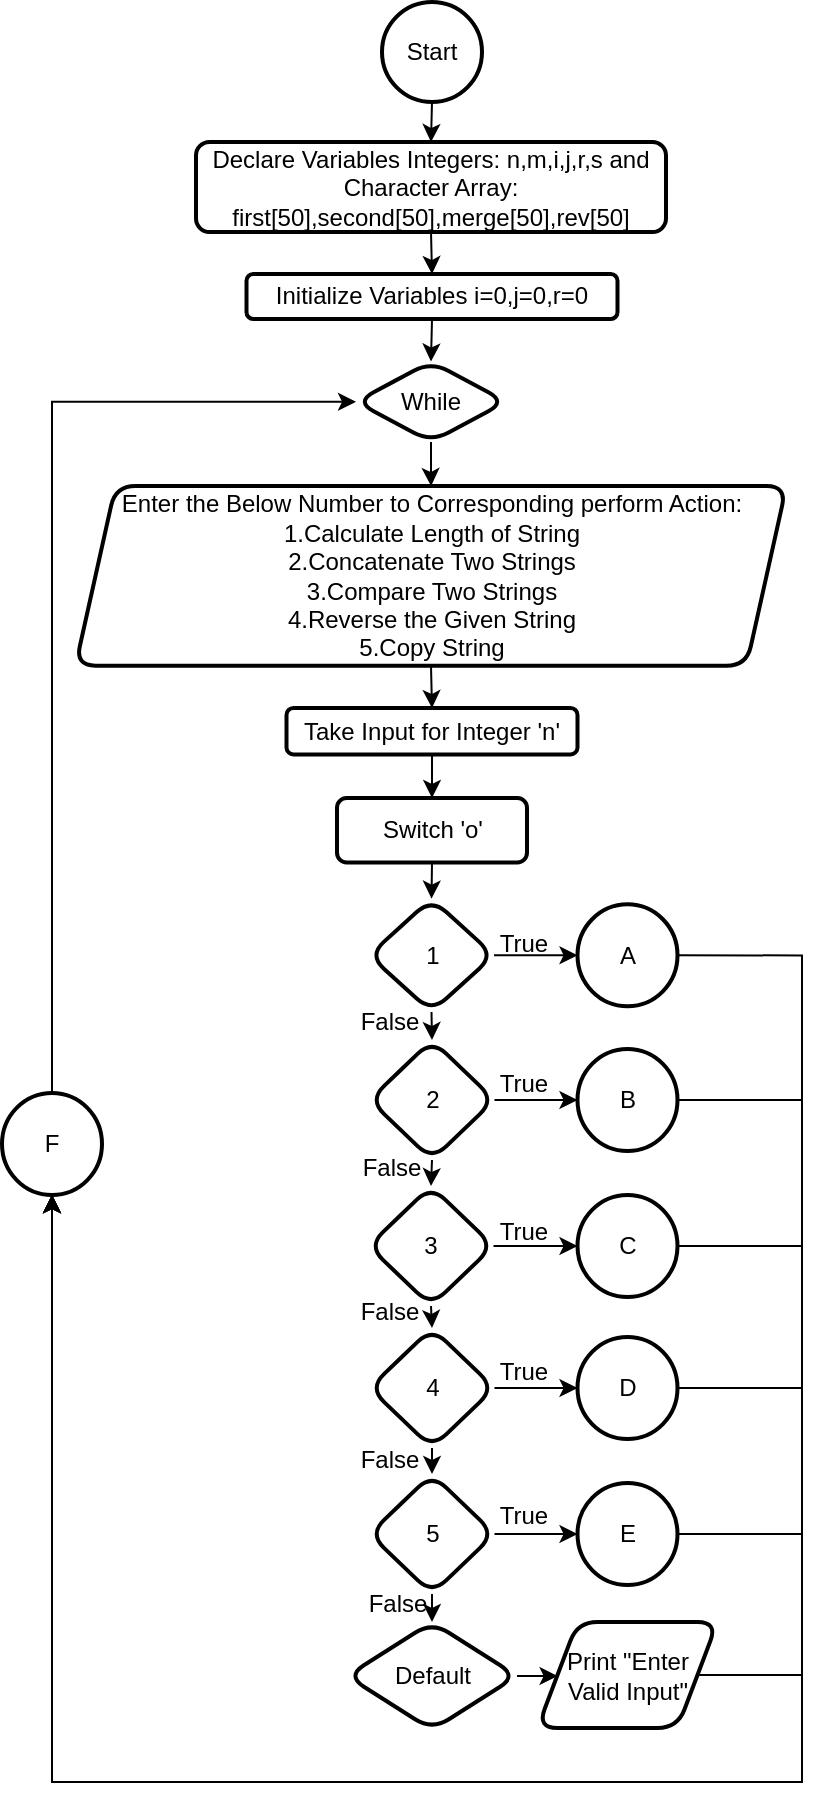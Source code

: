<mxfile version="16.5.4" type="device"><diagram id="HDeSncHY4DlEda7mo2Mg" name="Page-1"><mxGraphModel dx="1038" dy="1613" grid="1" gridSize="10" guides="1" tooltips="1" connect="1" arrows="1" fold="1" page="1" pageScale="1" pageWidth="850" pageHeight="1100" math="0" shadow="0"><root><mxCell id="0"/><mxCell id="1" parent="0"/><mxCell id="0V9fUmsS-bs4Z4G7Tsuo-4" style="edgeStyle=orthogonalEdgeStyle;rounded=0;orthogonalLoop=1;jettySize=auto;html=1;exitX=0.5;exitY=1;exitDx=0;exitDy=0;exitPerimeter=0;entryX=0.5;entryY=0;entryDx=0;entryDy=0;" parent="1" source="0V9fUmsS-bs4Z4G7Tsuo-1" target="0V9fUmsS-bs4Z4G7Tsuo-2" edge="1"><mxGeometry relative="1" as="geometry"/></mxCell><mxCell id="0V9fUmsS-bs4Z4G7Tsuo-1" value="Start" style="strokeWidth=2;html=1;shape=mxgraph.flowchart.start_2;whiteSpace=wrap;" parent="1" vertex="1"><mxGeometry x="390" y="-10" width="50" height="50" as="geometry"/></mxCell><mxCell id="0V9fUmsS-bs4Z4G7Tsuo-7" style="edgeStyle=orthogonalEdgeStyle;rounded=0;orthogonalLoop=1;jettySize=auto;html=1;exitX=0.5;exitY=1;exitDx=0;exitDy=0;entryX=0.5;entryY=0;entryDx=0;entryDy=0;" parent="1" source="0V9fUmsS-bs4Z4G7Tsuo-2" target="0V9fUmsS-bs4Z4G7Tsuo-5" edge="1"><mxGeometry relative="1" as="geometry"/></mxCell><mxCell id="0V9fUmsS-bs4Z4G7Tsuo-2" value="Declare Variables Integers: n,m,i,j,r,s and Character Array: first[50],second[50],merge[50],rev[50]" style="rounded=1;whiteSpace=wrap;html=1;strokeWidth=2;" parent="1" vertex="1"><mxGeometry x="297" y="60" width="235" height="45" as="geometry"/></mxCell><mxCell id="0V9fUmsS-bs4Z4G7Tsuo-10" style="edgeStyle=orthogonalEdgeStyle;rounded=0;orthogonalLoop=1;jettySize=auto;html=1;exitX=0.5;exitY=1;exitDx=0;exitDy=0;entryX=0.5;entryY=0;entryDx=0;entryDy=0;" parent="1" source="0V9fUmsS-bs4Z4G7Tsuo-5" target="0V9fUmsS-bs4Z4G7Tsuo-8" edge="1"><mxGeometry relative="1" as="geometry"/></mxCell><mxCell id="0V9fUmsS-bs4Z4G7Tsuo-5" value="Initialize Variables i=0,j=0,r=0" style="rounded=1;whiteSpace=wrap;html=1;strokeWidth=2;" parent="1" vertex="1"><mxGeometry x="322.25" y="126" width="185.5" height="22.5" as="geometry"/></mxCell><mxCell id="0V9fUmsS-bs4Z4G7Tsuo-12" value="" style="edgeStyle=orthogonalEdgeStyle;rounded=0;orthogonalLoop=1;jettySize=auto;html=1;" parent="1" source="0V9fUmsS-bs4Z4G7Tsuo-8" target="0V9fUmsS-bs4Z4G7Tsuo-11" edge="1"><mxGeometry relative="1" as="geometry"/></mxCell><mxCell id="0V9fUmsS-bs4Z4G7Tsuo-8" value="While" style="rhombus;whiteSpace=wrap;html=1;rounded=1;strokeWidth=2;" parent="1" vertex="1"><mxGeometry x="377" y="169.75" width="75" height="40.25" as="geometry"/></mxCell><mxCell id="0V9fUmsS-bs4Z4G7Tsuo-15" style="edgeStyle=orthogonalEdgeStyle;rounded=0;orthogonalLoop=1;jettySize=auto;html=1;exitX=0.5;exitY=1;exitDx=0;exitDy=0;entryX=0.5;entryY=0;entryDx=0;entryDy=0;" parent="1" source="0V9fUmsS-bs4Z4G7Tsuo-11" target="0V9fUmsS-bs4Z4G7Tsuo-13" edge="1"><mxGeometry relative="1" as="geometry"/></mxCell><mxCell id="0V9fUmsS-bs4Z4G7Tsuo-11" value="&lt;div&gt;Enter the Below Number to Corresponding perform Action:&lt;/div&gt;&lt;div&gt;&lt;span&gt;1.Calculate Length of String&lt;/span&gt;&lt;/div&gt;&lt;div&gt;&lt;span&gt;2.Concatenate Two Strings&lt;/span&gt;&lt;/div&gt;&lt;div&gt;&lt;span&gt;3.Compare Two Strings&lt;/span&gt;&lt;/div&gt;&lt;div&gt;&lt;span&gt;4.Reverse the Given String&lt;/span&gt;&lt;/div&gt;&lt;div&gt;&lt;span&gt;5.Copy String&lt;/span&gt;&lt;/div&gt;" style="shape=parallelogram;perimeter=parallelogramPerimeter;whiteSpace=wrap;html=1;fixedSize=1;rounded=1;strokeWidth=2;" parent="1" vertex="1"><mxGeometry x="236.75" y="232" width="355.5" height="89.87" as="geometry"/></mxCell><mxCell id="0V9fUmsS-bs4Z4G7Tsuo-19" style="edgeStyle=orthogonalEdgeStyle;rounded=0;orthogonalLoop=1;jettySize=auto;html=1;exitX=0.5;exitY=1;exitDx=0;exitDy=0;entryX=0.5;entryY=0;entryDx=0;entryDy=0;" parent="1" source="0V9fUmsS-bs4Z4G7Tsuo-13" target="0V9fUmsS-bs4Z4G7Tsuo-16" edge="1"><mxGeometry relative="1" as="geometry"/></mxCell><mxCell id="0V9fUmsS-bs4Z4G7Tsuo-13" value="Take Input for Integer 'n'" style="rounded=1;whiteSpace=wrap;html=1;strokeWidth=2;" parent="1" vertex="1"><mxGeometry x="342.25" y="343" width="145.5" height="23.19" as="geometry"/></mxCell><mxCell id="0V9fUmsS-bs4Z4G7Tsuo-25" style="edgeStyle=orthogonalEdgeStyle;rounded=0;orthogonalLoop=1;jettySize=auto;html=1;exitX=0.5;exitY=1;exitDx=0;exitDy=0;entryX=0.5;entryY=0;entryDx=0;entryDy=0;" parent="1" source="0V9fUmsS-bs4Z4G7Tsuo-16" target="0V9fUmsS-bs4Z4G7Tsuo-20" edge="1"><mxGeometry relative="1" as="geometry"/></mxCell><mxCell id="0V9fUmsS-bs4Z4G7Tsuo-16" value="Switch 'o'" style="whiteSpace=wrap;html=1;rounded=1;strokeWidth=2;" parent="1" vertex="1"><mxGeometry x="367.5" y="388" width="95" height="32.21" as="geometry"/></mxCell><mxCell id="0V9fUmsS-bs4Z4G7Tsuo-26" style="edgeStyle=orthogonalEdgeStyle;rounded=0;orthogonalLoop=1;jettySize=auto;html=1;exitX=0.5;exitY=1;exitDx=0;exitDy=0;entryX=0.5;entryY=0;entryDx=0;entryDy=0;" parent="1" source="0V9fUmsS-bs4Z4G7Tsuo-20" target="0V9fUmsS-bs4Z4G7Tsuo-22" edge="1"><mxGeometry relative="1" as="geometry"/></mxCell><mxCell id="0V9fUmsS-bs4Z4G7Tsuo-51" style="edgeStyle=orthogonalEdgeStyle;rounded=0;orthogonalLoop=1;jettySize=auto;html=1;exitX=1;exitY=0.5;exitDx=0;exitDy=0;entryX=0;entryY=0.5;entryDx=0;entryDy=0;entryPerimeter=0;" parent="1" source="0V9fUmsS-bs4Z4G7Tsuo-20" target="0V9fUmsS-bs4Z4G7Tsuo-39" edge="1"><mxGeometry relative="1" as="geometry"/></mxCell><mxCell id="0V9fUmsS-bs4Z4G7Tsuo-20" value="1" style="rhombus;whiteSpace=wrap;html=1;rounded=1;strokeWidth=2;" parent="1" vertex="1"><mxGeometry x="383.5" y="438.32" width="62.5" height="56.68" as="geometry"/></mxCell><mxCell id="0V9fUmsS-bs4Z4G7Tsuo-29" style="edgeStyle=orthogonalEdgeStyle;rounded=0;orthogonalLoop=1;jettySize=auto;html=1;exitX=0.5;exitY=1;exitDx=0;exitDy=0;entryX=0.5;entryY=0;entryDx=0;entryDy=0;" parent="1" source="0V9fUmsS-bs4Z4G7Tsuo-22" target="0V9fUmsS-bs4Z4G7Tsuo-27" edge="1"><mxGeometry relative="1" as="geometry"/></mxCell><mxCell id="0V9fUmsS-bs4Z4G7Tsuo-50" style="edgeStyle=orthogonalEdgeStyle;rounded=0;orthogonalLoop=1;jettySize=auto;html=1;exitX=1;exitY=0.5;exitDx=0;exitDy=0;entryX=0;entryY=0.5;entryDx=0;entryDy=0;entryPerimeter=0;" parent="1" source="0V9fUmsS-bs4Z4G7Tsuo-22" target="0V9fUmsS-bs4Z4G7Tsuo-40" edge="1"><mxGeometry relative="1" as="geometry"/></mxCell><mxCell id="0V9fUmsS-bs4Z4G7Tsuo-22" value="2" style="rhombus;whiteSpace=wrap;html=1;rounded=1;strokeWidth=2;" parent="1" vertex="1"><mxGeometry x="383.75" y="509" width="62.5" height="60" as="geometry"/></mxCell><mxCell id="0V9fUmsS-bs4Z4G7Tsuo-32" style="edgeStyle=orthogonalEdgeStyle;rounded=0;orthogonalLoop=1;jettySize=auto;html=1;exitX=0.5;exitY=1;exitDx=0;exitDy=0;entryX=0.5;entryY=0;entryDx=0;entryDy=0;" parent="1" source="0V9fUmsS-bs4Z4G7Tsuo-27" target="0V9fUmsS-bs4Z4G7Tsuo-30" edge="1"><mxGeometry relative="1" as="geometry"/></mxCell><mxCell id="0V9fUmsS-bs4Z4G7Tsuo-49" style="edgeStyle=orthogonalEdgeStyle;rounded=0;orthogonalLoop=1;jettySize=auto;html=1;exitX=1;exitY=0.5;exitDx=0;exitDy=0;entryX=0;entryY=0.5;entryDx=0;entryDy=0;entryPerimeter=0;" parent="1" source="0V9fUmsS-bs4Z4G7Tsuo-27" target="0V9fUmsS-bs4Z4G7Tsuo-41" edge="1"><mxGeometry relative="1" as="geometry"/></mxCell><mxCell id="0V9fUmsS-bs4Z4G7Tsuo-27" value="3" style="rhombus;whiteSpace=wrap;html=1;rounded=1;strokeWidth=2;" parent="1" vertex="1"><mxGeometry x="383.25" y="582" width="62.5" height="60" as="geometry"/></mxCell><mxCell id="0V9fUmsS-bs4Z4G7Tsuo-35" style="edgeStyle=orthogonalEdgeStyle;rounded=0;orthogonalLoop=1;jettySize=auto;html=1;exitX=0.5;exitY=1;exitDx=0;exitDy=0;entryX=0.5;entryY=0;entryDx=0;entryDy=0;" parent="1" source="0V9fUmsS-bs4Z4G7Tsuo-30" target="0V9fUmsS-bs4Z4G7Tsuo-33" edge="1"><mxGeometry relative="1" as="geometry"/></mxCell><mxCell id="0V9fUmsS-bs4Z4G7Tsuo-48" style="edgeStyle=orthogonalEdgeStyle;rounded=0;orthogonalLoop=1;jettySize=auto;html=1;exitX=1;exitY=0.5;exitDx=0;exitDy=0;entryX=0;entryY=0.5;entryDx=0;entryDy=0;entryPerimeter=0;" parent="1" source="0V9fUmsS-bs4Z4G7Tsuo-30" target="0V9fUmsS-bs4Z4G7Tsuo-42" edge="1"><mxGeometry relative="1" as="geometry"/></mxCell><mxCell id="0V9fUmsS-bs4Z4G7Tsuo-30" value="4" style="rhombus;whiteSpace=wrap;html=1;rounded=1;strokeWidth=2;" parent="1" vertex="1"><mxGeometry x="383.75" y="653" width="62.5" height="60" as="geometry"/></mxCell><mxCell id="0V9fUmsS-bs4Z4G7Tsuo-38" style="edgeStyle=orthogonalEdgeStyle;rounded=0;orthogonalLoop=1;jettySize=auto;html=1;exitX=0.5;exitY=1;exitDx=0;exitDy=0;entryX=0.5;entryY=0;entryDx=0;entryDy=0;" parent="1" source="0V9fUmsS-bs4Z4G7Tsuo-33" target="0V9fUmsS-bs4Z4G7Tsuo-36" edge="1"><mxGeometry relative="1" as="geometry"/></mxCell><mxCell id="0V9fUmsS-bs4Z4G7Tsuo-47" style="edgeStyle=orthogonalEdgeStyle;rounded=0;orthogonalLoop=1;jettySize=auto;html=1;exitX=1;exitY=0.5;exitDx=0;exitDy=0;entryX=0;entryY=0.5;entryDx=0;entryDy=0;entryPerimeter=0;" parent="1" source="0V9fUmsS-bs4Z4G7Tsuo-33" target="0V9fUmsS-bs4Z4G7Tsuo-43" edge="1"><mxGeometry relative="1" as="geometry"/></mxCell><mxCell id="0V9fUmsS-bs4Z4G7Tsuo-33" value="5" style="rhombus;whiteSpace=wrap;html=1;rounded=1;strokeWidth=2;" parent="1" vertex="1"><mxGeometry x="383.75" y="726" width="62.5" height="60" as="geometry"/></mxCell><mxCell id="0V9fUmsS-bs4Z4G7Tsuo-46" style="edgeStyle=orthogonalEdgeStyle;rounded=0;orthogonalLoop=1;jettySize=auto;html=1;exitX=1;exitY=0.5;exitDx=0;exitDy=0;entryX=0;entryY=0.5;entryDx=0;entryDy=0;" parent="1" source="0V9fUmsS-bs4Z4G7Tsuo-36" target="0V9fUmsS-bs4Z4G7Tsuo-44" edge="1"><mxGeometry relative="1" as="geometry"/></mxCell><mxCell id="0V9fUmsS-bs4Z4G7Tsuo-36" value="Default" style="rhombus;whiteSpace=wrap;html=1;rounded=1;strokeWidth=2;" parent="1" vertex="1"><mxGeometry x="372.5" y="800" width="85" height="54" as="geometry"/></mxCell><mxCell id="0V9fUmsS-bs4Z4G7Tsuo-57" style="edgeStyle=orthogonalEdgeStyle;rounded=0;orthogonalLoop=1;jettySize=auto;html=1;exitX=1;exitY=0.5;exitDx=0;exitDy=0;exitPerimeter=0;entryX=0.5;entryY=1;entryDx=0;entryDy=0;entryPerimeter=0;" parent="1" source="0V9fUmsS-bs4Z4G7Tsuo-39" target="0V9fUmsS-bs4Z4G7Tsuo-52" edge="1"><mxGeometry relative="1" as="geometry"><Array as="points"><mxPoint x="600" y="467"/><mxPoint x="600" y="880"/><mxPoint x="225" y="880"/></Array></mxGeometry></mxCell><mxCell id="0V9fUmsS-bs4Z4G7Tsuo-39" value="A" style="strokeWidth=2;html=1;shape=mxgraph.flowchart.start_2;whiteSpace=wrap;" parent="1" vertex="1"><mxGeometry x="487.75" y="441.16" width="50" height="51" as="geometry"/></mxCell><mxCell id="0V9fUmsS-bs4Z4G7Tsuo-59" style="edgeStyle=orthogonalEdgeStyle;rounded=0;orthogonalLoop=1;jettySize=auto;html=1;exitX=1;exitY=0.5;exitDx=0;exitDy=0;exitPerimeter=0;entryX=0.5;entryY=1;entryDx=0;entryDy=0;entryPerimeter=0;" parent="1" source="0V9fUmsS-bs4Z4G7Tsuo-40" target="0V9fUmsS-bs4Z4G7Tsuo-52" edge="1"><mxGeometry relative="1" as="geometry"><Array as="points"><mxPoint x="600" y="539"/><mxPoint x="600" y="880"/><mxPoint x="225" y="880"/></Array></mxGeometry></mxCell><mxCell id="0V9fUmsS-bs4Z4G7Tsuo-40" value="B" style="strokeWidth=2;html=1;shape=mxgraph.flowchart.start_2;whiteSpace=wrap;" parent="1" vertex="1"><mxGeometry x="487.75" y="513.5" width="50" height="51" as="geometry"/></mxCell><mxCell id="0V9fUmsS-bs4Z4G7Tsuo-62" style="edgeStyle=orthogonalEdgeStyle;rounded=0;orthogonalLoop=1;jettySize=auto;html=1;exitX=1;exitY=0.5;exitDx=0;exitDy=0;exitPerimeter=0;entryX=0.5;entryY=1;entryDx=0;entryDy=0;entryPerimeter=0;" parent="1" source="0V9fUmsS-bs4Z4G7Tsuo-41" target="0V9fUmsS-bs4Z4G7Tsuo-52" edge="1"><mxGeometry relative="1" as="geometry"><Array as="points"><mxPoint x="600" y="612"/><mxPoint x="600" y="880"/><mxPoint x="225" y="880"/></Array></mxGeometry></mxCell><mxCell id="0V9fUmsS-bs4Z4G7Tsuo-41" value="C" style="strokeWidth=2;html=1;shape=mxgraph.flowchart.start_2;whiteSpace=wrap;" parent="1" vertex="1"><mxGeometry x="487.75" y="586.5" width="50" height="51" as="geometry"/></mxCell><mxCell id="0V9fUmsS-bs4Z4G7Tsuo-63" style="edgeStyle=orthogonalEdgeStyle;rounded=0;orthogonalLoop=1;jettySize=auto;html=1;exitX=1;exitY=0.5;exitDx=0;exitDy=0;exitPerimeter=0;entryX=0.5;entryY=1;entryDx=0;entryDy=0;entryPerimeter=0;" parent="1" source="0V9fUmsS-bs4Z4G7Tsuo-42" target="0V9fUmsS-bs4Z4G7Tsuo-52" edge="1"><mxGeometry relative="1" as="geometry"><Array as="points"><mxPoint x="600" y="683"/><mxPoint x="600" y="880"/><mxPoint x="225" y="880"/></Array></mxGeometry></mxCell><mxCell id="0V9fUmsS-bs4Z4G7Tsuo-42" value="D" style="strokeWidth=2;html=1;shape=mxgraph.flowchart.start_2;whiteSpace=wrap;" parent="1" vertex="1"><mxGeometry x="487.75" y="657.5" width="50" height="51" as="geometry"/></mxCell><mxCell id="0V9fUmsS-bs4Z4G7Tsuo-64" style="edgeStyle=orthogonalEdgeStyle;rounded=0;orthogonalLoop=1;jettySize=auto;html=1;exitX=1;exitY=0.5;exitDx=0;exitDy=0;exitPerimeter=0;entryX=0.5;entryY=1;entryDx=0;entryDy=0;entryPerimeter=0;" parent="1" source="0V9fUmsS-bs4Z4G7Tsuo-43" target="0V9fUmsS-bs4Z4G7Tsuo-52" edge="1"><mxGeometry relative="1" as="geometry"><Array as="points"><mxPoint x="600" y="756"/><mxPoint x="600" y="880"/><mxPoint x="225" y="880"/></Array></mxGeometry></mxCell><mxCell id="0V9fUmsS-bs4Z4G7Tsuo-43" value="E" style="strokeWidth=2;html=1;shape=mxgraph.flowchart.start_2;whiteSpace=wrap;" parent="1" vertex="1"><mxGeometry x="487.75" y="730.5" width="50" height="51" as="geometry"/></mxCell><mxCell id="0V9fUmsS-bs4Z4G7Tsuo-65" style="edgeStyle=orthogonalEdgeStyle;rounded=0;orthogonalLoop=1;jettySize=auto;html=1;exitX=1;exitY=0.5;exitDx=0;exitDy=0;entryX=0.5;entryY=1;entryDx=0;entryDy=0;entryPerimeter=0;" parent="1" source="0V9fUmsS-bs4Z4G7Tsuo-44" target="0V9fUmsS-bs4Z4G7Tsuo-52" edge="1"><mxGeometry relative="1" as="geometry"><Array as="points"><mxPoint x="600" y="827"/><mxPoint x="600" y="880"/><mxPoint x="225" y="880"/></Array></mxGeometry></mxCell><mxCell id="0V9fUmsS-bs4Z4G7Tsuo-44" value="Print &quot;Enter&lt;br&gt;Valid Input&quot;" style="shape=parallelogram;perimeter=parallelogramPerimeter;whiteSpace=wrap;html=1;fixedSize=1;rounded=1;strokeWidth=2;" parent="1" vertex="1"><mxGeometry x="467.75" y="800" width="90" height="53" as="geometry"/></mxCell><mxCell id="0V9fUmsS-bs4Z4G7Tsuo-53" style="edgeStyle=orthogonalEdgeStyle;rounded=0;orthogonalLoop=1;jettySize=auto;html=1;exitX=0.5;exitY=0;exitDx=0;exitDy=0;exitPerimeter=0;entryX=0;entryY=0.5;entryDx=0;entryDy=0;" parent="1" source="0V9fUmsS-bs4Z4G7Tsuo-52" target="0V9fUmsS-bs4Z4G7Tsuo-8" edge="1"><mxGeometry relative="1" as="geometry"/></mxCell><mxCell id="0V9fUmsS-bs4Z4G7Tsuo-52" value="F" style="strokeWidth=2;html=1;shape=mxgraph.flowchart.start_2;whiteSpace=wrap;" parent="1" vertex="1"><mxGeometry x="200" y="535.5" width="50" height="51" as="geometry"/></mxCell><mxCell id="I1jgcLMflcl-N4MPnHUl-1" value="True" style="text;html=1;strokeColor=none;fillColor=none;align=center;verticalAlign=middle;whiteSpace=wrap;rounded=0;" vertex="1" parent="1"><mxGeometry x="445.75" y="450" width="30" height="22" as="geometry"/></mxCell><mxCell id="I1jgcLMflcl-N4MPnHUl-2" value="True" style="text;html=1;strokeColor=none;fillColor=none;align=center;verticalAlign=middle;whiteSpace=wrap;rounded=0;" vertex="1" parent="1"><mxGeometry x="445.75" y="520" width="30" height="22" as="geometry"/></mxCell><mxCell id="I1jgcLMflcl-N4MPnHUl-3" value="True" style="text;html=1;strokeColor=none;fillColor=none;align=center;verticalAlign=middle;whiteSpace=wrap;rounded=0;" vertex="1" parent="1"><mxGeometry x="445.75" y="593.5" width="30" height="22" as="geometry"/></mxCell><mxCell id="I1jgcLMflcl-N4MPnHUl-4" value="True" style="text;html=1;strokeColor=none;fillColor=none;align=center;verticalAlign=middle;whiteSpace=wrap;rounded=0;" vertex="1" parent="1"><mxGeometry x="446.25" y="663.5" width="30" height="22" as="geometry"/></mxCell><mxCell id="I1jgcLMflcl-N4MPnHUl-5" value="True" style="text;html=1;strokeColor=none;fillColor=none;align=center;verticalAlign=middle;whiteSpace=wrap;rounded=0;" vertex="1" parent="1"><mxGeometry x="446.25" y="735.5" width="30" height="22" as="geometry"/></mxCell><mxCell id="I1jgcLMflcl-N4MPnHUl-6" value="False" style="text;html=1;strokeColor=none;fillColor=none;align=center;verticalAlign=middle;whiteSpace=wrap;rounded=0;" vertex="1" parent="1"><mxGeometry x="383.25" y="780" width="30" height="22" as="geometry"/></mxCell><mxCell id="I1jgcLMflcl-N4MPnHUl-7" value="False" style="text;html=1;strokeColor=none;fillColor=none;align=center;verticalAlign=middle;whiteSpace=wrap;rounded=0;" vertex="1" parent="1"><mxGeometry x="379" y="707.5" width="30" height="22" as="geometry"/></mxCell><mxCell id="I1jgcLMflcl-N4MPnHUl-8" value="False" style="text;html=1;strokeColor=none;fillColor=none;align=center;verticalAlign=middle;whiteSpace=wrap;rounded=0;" vertex="1" parent="1"><mxGeometry x="379" y="634" width="30" height="22" as="geometry"/></mxCell><mxCell id="I1jgcLMflcl-N4MPnHUl-9" value="False" style="text;html=1;strokeColor=none;fillColor=none;align=center;verticalAlign=middle;whiteSpace=wrap;rounded=0;" vertex="1" parent="1"><mxGeometry x="380" y="562" width="30" height="22" as="geometry"/></mxCell><mxCell id="I1jgcLMflcl-N4MPnHUl-10" value="False" style="text;html=1;strokeColor=none;fillColor=none;align=center;verticalAlign=middle;whiteSpace=wrap;rounded=0;" vertex="1" parent="1"><mxGeometry x="379" y="489" width="30" height="22" as="geometry"/></mxCell></root></mxGraphModel></diagram></mxfile>
